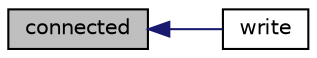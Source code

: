 digraph "connected"
{
  edge [fontname="Helvetica",fontsize="10",labelfontname="Helvetica",labelfontsize="10"];
  node [fontname="Helvetica",fontsize="10",shape=record];
  rankdir="LR";
  Node46 [label="connected",height=0.2,width=0.4,color="black", fillcolor="grey75", style="filled", fontcolor="black"];
  Node46 -> Node47 [dir="back",color="midnightblue",fontsize="10",style="solid",fontname="Helvetica"];
  Node47 [label="write",height=0.2,width=0.4,color="black", fillcolor="white", style="filled",URL="$class_esp_server.html#a7c66fc8d559f4956d4ccea196299bca7"];
}
